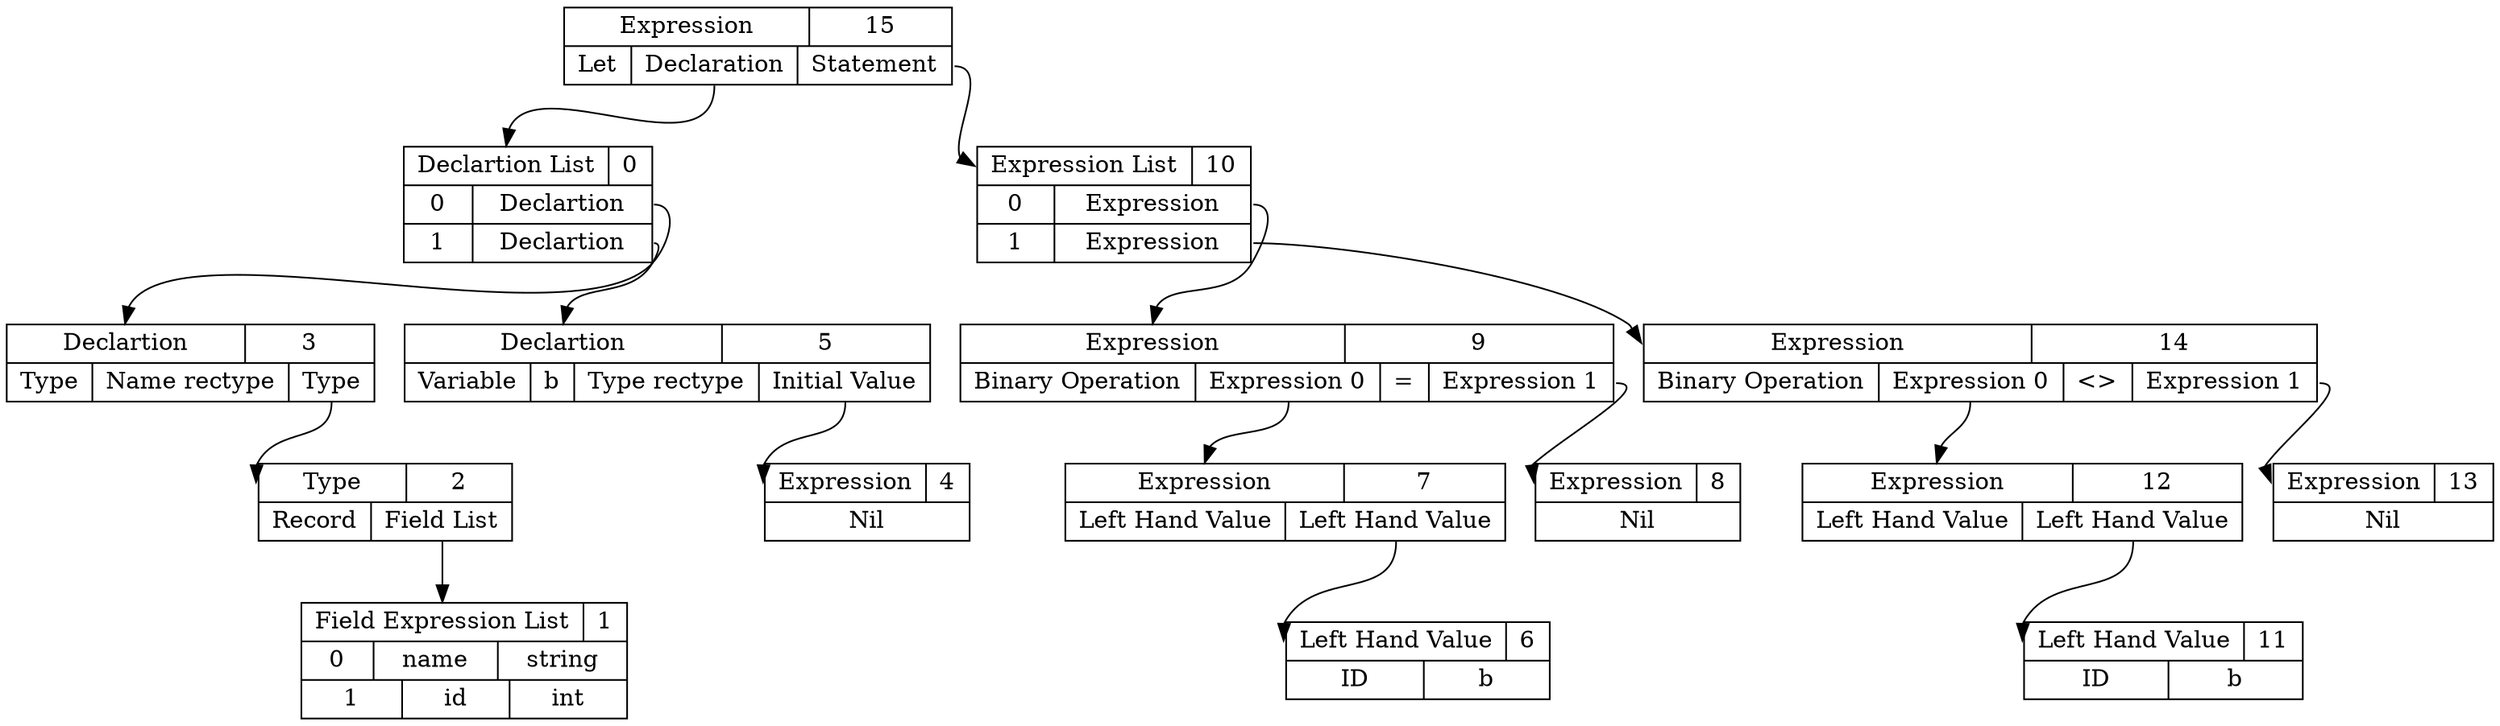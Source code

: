 digraph ast {
15 [shape=record, label="{ { <ptr> Expression | 15 } |{ Let | <dec> Declaration | <stmt> Statement } } "];
3 [shape=record, label="{ { <ptr> Declartion | 3 } | {Type | Name rectype | <ty> Type } }"];
1 [shape=record, label="{ { <ptr> Field Expression List | 1 } | { 0 | name | string }| { 1 | id | int } }"]
2 [shape=record, label="{ { <ptr> Type | 2 } | { Record | <flist> Field List } } "];
2:flist -> 1:ptr;
3:ty -> 2:ptr;
0:pos0 -> 3:ptr;
5 [shape=record, label="{ { <ptr> Declartion | 5 } | {Variable | b | Type rectype | <initval> Initial Value } }"];
4 [shape=record, label="{ { <ptr> Expression | 4 } |{ Nil } }"];
5:initval -> 4:ptr;
0:pos1 -> 5:ptr;
0 [shape=record, label="{ { <ptr> Declartion List | 0 } | { 0 | <pos0> Declartion }| { 1 | <pos1> Declartion } }"];
15:dec -> 0:ptr
9 [shape=record, label="{ { <ptr> Expression | 9 } |{ Binary Operation | <exp0> Expression 0 | = | <exp1> Expression 1} }"];
7 [shape=record, label="{ { <ptr> Expression | 7 } |{ Left Hand Value | <lval> Left Hand Value} }"];
6 [shape=record, label="{ { <ptr> Left Hand Value | 6 } | { ID | b } } "];
7:lval -> 6:ptr
9:exp0 -> 7:ptr
8 [shape=record, label="{ { <ptr> Expression | 8 } |{ Nil } }"];
9:exp1 -> 8:ptr
10:pos0 -> 9:ptr;
14 [shape=record, label="{ { <ptr> Expression | 14 } |{ Binary Operation | <exp0> Expression 0 | \<\> | <exp1> Expression 1} }"];
12 [shape=record, label="{ { <ptr> Expression | 12 } |{ Left Hand Value | <lval> Left Hand Value} }"];
11 [shape=record, label="{ { <ptr> Left Hand Value | 11 } | { ID | b } } "];
12:lval -> 11:ptr
14:exp0 -> 12:ptr
13 [shape=record, label="{ { <ptr> Expression | 13 } |{ Nil } }"];
14:exp1 -> 13:ptr
10:pos1 -> 14:ptr;
10 [shape=record, label="{ { <ptr> Expression List | 10 } | { 0 | <pos0> Expression }| { 1 | <pos1> Expression } }"];
15:stmt -> 10:ptr
}
